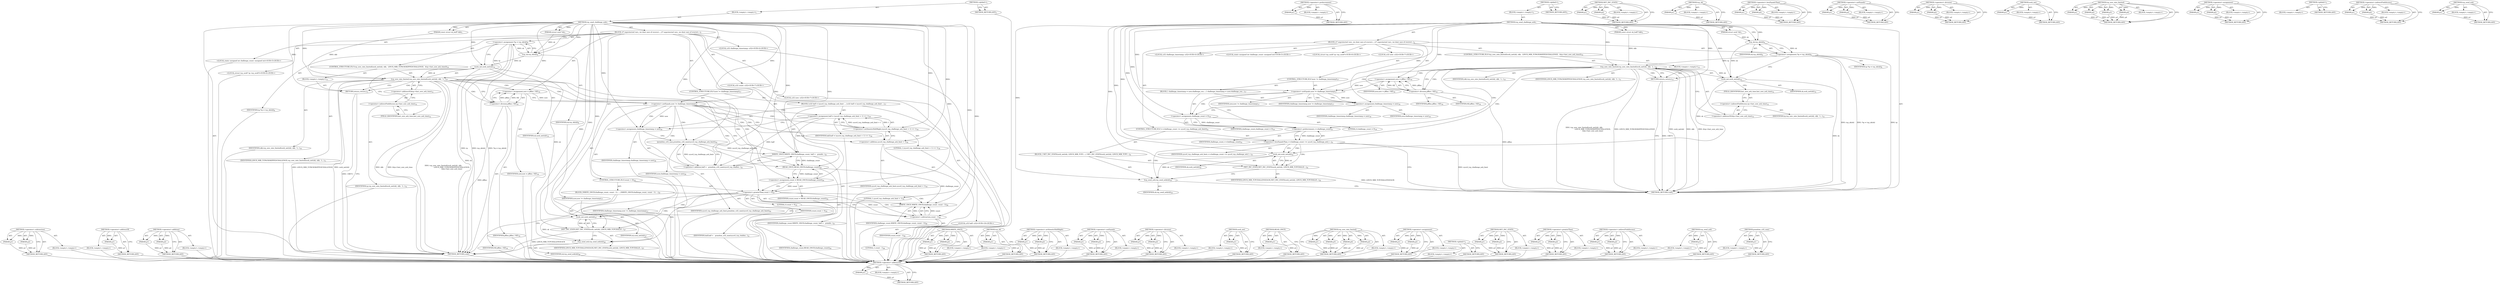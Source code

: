 digraph "prandom_u32_max" {
vulnerable_107 [label=<(METHOD,&lt;operator&gt;.addressOf)>];
vulnerable_108 [label=<(PARAM,p1)>];
vulnerable_109 [label=<(BLOCK,&lt;empty&gt;,&lt;empty&gt;)>];
vulnerable_110 [label=<(METHOD_RETURN,ANY)>];
vulnerable_131 [label=<(METHOD,&lt;operator&gt;.preIncrement)>];
vulnerable_132 [label=<(PARAM,p1)>];
vulnerable_133 [label=<(BLOCK,&lt;empty&gt;,&lt;empty&gt;)>];
vulnerable_134 [label=<(METHOD_RETURN,ANY)>];
vulnerable_6 [label=<(METHOD,&lt;global&gt;)<SUB>1</SUB>>];
vulnerable_7 [label=<(BLOCK,&lt;empty&gt;,&lt;empty&gt;)<SUB>1</SUB>>];
vulnerable_8 [label=<(METHOD,tcp_send_challenge_ack)<SUB>1</SUB>>];
vulnerable_9 [label=<(PARAM,struct sock *sk)<SUB>1</SUB>>];
vulnerable_10 [label=<(PARAM,const struct sk_buff *skb)<SUB>1</SUB>>];
vulnerable_11 [label=<(BLOCK,{
	/* unprotected vars, we dont care of overwri...,{
	/* unprotected vars, we dont care of overwri...)<SUB>2</SUB>>];
vulnerable_12 [label="<(LOCAL,u32 challenge_timestamp: u32)<SUB>4</SUB>>"];
vulnerable_13 [label="<(LOCAL,static unsigned int challenge_count: unsigned int)<SUB>5</SUB>>"];
vulnerable_14 [label="<(LOCAL,struct tcp_sock* tp: tcp_sock*)<SUB>6</SUB>>"];
vulnerable_15 [label=<(&lt;operator&gt;.assignment,*tp = tcp_sk(sk))<SUB>6</SUB>>];
vulnerable_16 [label=<(IDENTIFIER,tp,*tp = tcp_sk(sk))<SUB>6</SUB>>];
vulnerable_17 [label=<(tcp_sk,tcp_sk(sk))<SUB>6</SUB>>];
vulnerable_18 [label=<(IDENTIFIER,sk,tcp_sk(sk))<SUB>6</SUB>>];
vulnerable_19 [label="<(LOCAL,u32 now: u32)<SUB>7</SUB>>"];
vulnerable_20 [label=<(CONTROL_STRUCTURE,IF,if (tcp_oow_rate_limited(sock_net(sk), skb,
 				 LINUX_MIB_TCPACKSKIPPEDCHALLENGE,
 				 &amp;tp-&gt;last_oow_ack_time)))<SUB>10</SUB>>];
vulnerable_21 [label=<(tcp_oow_rate_limited,tcp_oow_rate_limited(sock_net(sk), skb,
 				 L...)<SUB>10</SUB>>];
vulnerable_22 [label=<(sock_net,sock_net(sk))<SUB>10</SUB>>];
vulnerable_23 [label=<(IDENTIFIER,sk,sock_net(sk))<SUB>10</SUB>>];
vulnerable_24 [label=<(IDENTIFIER,skb,tcp_oow_rate_limited(sock_net(sk), skb,
 				 L...)<SUB>10</SUB>>];
vulnerable_25 [label=<(IDENTIFIER,LINUX_MIB_TCPACKSKIPPEDCHALLENGE,tcp_oow_rate_limited(sock_net(sk), skb,
 				 L...)<SUB>11</SUB>>];
vulnerable_26 [label=<(&lt;operator&gt;.addressOf,&amp;tp-&gt;last_oow_ack_time)<SUB>12</SUB>>];
vulnerable_27 [label=<(&lt;operator&gt;.indirectFieldAccess,tp-&gt;last_oow_ack_time)<SUB>12</SUB>>];
vulnerable_28 [label=<(IDENTIFIER,tp,tcp_oow_rate_limited(sock_net(sk), skb,
 				 L...)<SUB>12</SUB>>];
vulnerable_29 [label=<(FIELD_IDENTIFIER,last_oow_ack_time,last_oow_ack_time)<SUB>12</SUB>>];
vulnerable_30 [label=<(BLOCK,&lt;empty&gt;,&lt;empty&gt;)<SUB>13</SUB>>];
vulnerable_31 [label=<(RETURN,return;,return;)<SUB>13</SUB>>];
vulnerable_32 [label=<(&lt;operator&gt;.assignment,now = jiffies / HZ)<SUB>16</SUB>>];
vulnerable_33 [label=<(IDENTIFIER,now,now = jiffies / HZ)<SUB>16</SUB>>];
vulnerable_34 [label=<(&lt;operator&gt;.division,jiffies / HZ)<SUB>16</SUB>>];
vulnerable_35 [label=<(IDENTIFIER,jiffies,jiffies / HZ)<SUB>16</SUB>>];
vulnerable_36 [label=<(IDENTIFIER,HZ,jiffies / HZ)<SUB>16</SUB>>];
vulnerable_37 [label=<(CONTROL_STRUCTURE,IF,if (now != challenge_timestamp))<SUB>17</SUB>>];
vulnerable_38 [label=<(&lt;operator&gt;.notEquals,now != challenge_timestamp)<SUB>17</SUB>>];
vulnerable_39 [label=<(IDENTIFIER,now,now != challenge_timestamp)<SUB>17</SUB>>];
vulnerable_40 [label=<(IDENTIFIER,challenge_timestamp,now != challenge_timestamp)<SUB>17</SUB>>];
vulnerable_41 [label=<(BLOCK,{
 		challenge_timestamp = now;
		challenge_cou...,{
 		challenge_timestamp = now;
		challenge_cou...)<SUB>17</SUB>>];
vulnerable_42 [label=<(&lt;operator&gt;.assignment,challenge_timestamp = now)<SUB>18</SUB>>];
vulnerable_43 [label=<(IDENTIFIER,challenge_timestamp,challenge_timestamp = now)<SUB>18</SUB>>];
vulnerable_44 [label=<(IDENTIFIER,now,challenge_timestamp = now)<SUB>18</SUB>>];
vulnerable_45 [label=<(&lt;operator&gt;.assignment,challenge_count = 0)<SUB>19</SUB>>];
vulnerable_46 [label=<(IDENTIFIER,challenge_count,challenge_count = 0)<SUB>19</SUB>>];
vulnerable_47 [label=<(LITERAL,0,challenge_count = 0)<SUB>19</SUB>>];
vulnerable_48 [label=<(CONTROL_STRUCTURE,IF,if (++challenge_count &lt;= sysctl_tcp_challenge_ack_limit))<SUB>21</SUB>>];
vulnerable_49 [label=<(&lt;operator&gt;.lessEqualsThan,++challenge_count &lt;= sysctl_tcp_challenge_ack_l...)<SUB>21</SUB>>];
vulnerable_50 [label=<(&lt;operator&gt;.preIncrement,++challenge_count)<SUB>21</SUB>>];
vulnerable_51 [label=<(IDENTIFIER,challenge_count,++challenge_count)<SUB>21</SUB>>];
vulnerable_52 [label=<(IDENTIFIER,sysctl_tcp_challenge_ack_limit,++challenge_count &lt;= sysctl_tcp_challenge_ack_l...)<SUB>21</SUB>>];
vulnerable_53 [label=<(BLOCK,{
 		NET_INC_STATS(sock_net(sk), LINUX_MIB_TCPC...,{
 		NET_INC_STATS(sock_net(sk), LINUX_MIB_TCPC...)<SUB>21</SUB>>];
vulnerable_54 [label=<(NET_INC_STATS,NET_INC_STATS(sock_net(sk), LINUX_MIB_TCPCHALLE...)<SUB>22</SUB>>];
vulnerable_55 [label=<(sock_net,sock_net(sk))<SUB>22</SUB>>];
vulnerable_56 [label=<(IDENTIFIER,sk,sock_net(sk))<SUB>22</SUB>>];
vulnerable_57 [label=<(IDENTIFIER,LINUX_MIB_TCPCHALLENGEACK,NET_INC_STATS(sock_net(sk), LINUX_MIB_TCPCHALLE...)<SUB>22</SUB>>];
vulnerable_58 [label=<(tcp_send_ack,tcp_send_ack(sk))<SUB>23</SUB>>];
vulnerable_59 [label=<(IDENTIFIER,sk,tcp_send_ack(sk))<SUB>23</SUB>>];
vulnerable_60 [label=<(METHOD_RETURN,void)<SUB>1</SUB>>];
vulnerable_62 [label=<(METHOD_RETURN,ANY)<SUB>1</SUB>>];
vulnerable_135 [label=<(METHOD,NET_INC_STATS)>];
vulnerable_136 [label=<(PARAM,p1)>];
vulnerable_137 [label=<(PARAM,p2)>];
vulnerable_138 [label=<(BLOCK,&lt;empty&gt;,&lt;empty&gt;)>];
vulnerable_139 [label=<(METHOD_RETURN,ANY)>];
vulnerable_92 [label=<(METHOD,tcp_sk)>];
vulnerable_93 [label=<(PARAM,p1)>];
vulnerable_94 [label=<(BLOCK,&lt;empty&gt;,&lt;empty&gt;)>];
vulnerable_95 [label=<(METHOD_RETURN,ANY)>];
vulnerable_126 [label=<(METHOD,&lt;operator&gt;.lessEqualsThan)>];
vulnerable_127 [label=<(PARAM,p1)>];
vulnerable_128 [label=<(PARAM,p2)>];
vulnerable_129 [label=<(BLOCK,&lt;empty&gt;,&lt;empty&gt;)>];
vulnerable_130 [label=<(METHOD_RETURN,ANY)>];
vulnerable_121 [label=<(METHOD,&lt;operator&gt;.notEquals)>];
vulnerable_122 [label=<(PARAM,p1)>];
vulnerable_123 [label=<(PARAM,p2)>];
vulnerable_124 [label=<(BLOCK,&lt;empty&gt;,&lt;empty&gt;)>];
vulnerable_125 [label=<(METHOD_RETURN,ANY)>];
vulnerable_116 [label=<(METHOD,&lt;operator&gt;.division)>];
vulnerable_117 [label=<(PARAM,p1)>];
vulnerable_118 [label=<(PARAM,p2)>];
vulnerable_119 [label=<(BLOCK,&lt;empty&gt;,&lt;empty&gt;)>];
vulnerable_120 [label=<(METHOD_RETURN,ANY)>];
vulnerable_103 [label=<(METHOD,sock_net)>];
vulnerable_104 [label=<(PARAM,p1)>];
vulnerable_105 [label=<(BLOCK,&lt;empty&gt;,&lt;empty&gt;)>];
vulnerable_106 [label=<(METHOD_RETURN,ANY)>];
vulnerable_96 [label=<(METHOD,tcp_oow_rate_limited)>];
vulnerable_97 [label=<(PARAM,p1)>];
vulnerable_98 [label=<(PARAM,p2)>];
vulnerable_99 [label=<(PARAM,p3)>];
vulnerable_100 [label=<(PARAM,p4)>];
vulnerable_101 [label=<(BLOCK,&lt;empty&gt;,&lt;empty&gt;)>];
vulnerable_102 [label=<(METHOD_RETURN,ANY)>];
vulnerable_87 [label=<(METHOD,&lt;operator&gt;.assignment)>];
vulnerable_88 [label=<(PARAM,p1)>];
vulnerable_89 [label=<(PARAM,p2)>];
vulnerable_90 [label=<(BLOCK,&lt;empty&gt;,&lt;empty&gt;)>];
vulnerable_91 [label=<(METHOD_RETURN,ANY)>];
vulnerable_81 [label=<(METHOD,&lt;global&gt;)<SUB>1</SUB>>];
vulnerable_82 [label=<(BLOCK,&lt;empty&gt;,&lt;empty&gt;)>];
vulnerable_83 [label=<(METHOD_RETURN,ANY)>];
vulnerable_111 [label=<(METHOD,&lt;operator&gt;.indirectFieldAccess)>];
vulnerable_112 [label=<(PARAM,p1)>];
vulnerable_113 [label=<(PARAM,p2)>];
vulnerable_114 [label=<(BLOCK,&lt;empty&gt;,&lt;empty&gt;)>];
vulnerable_115 [label=<(METHOD_RETURN,ANY)>];
vulnerable_140 [label=<(METHOD,tcp_send_ack)>];
vulnerable_141 [label=<(PARAM,p1)>];
vulnerable_142 [label=<(BLOCK,&lt;empty&gt;,&lt;empty&gt;)>];
vulnerable_143 [label=<(METHOD_RETURN,ANY)>];
fixed_174 [label=<(METHOD,&lt;operator&gt;.subtraction)>];
fixed_175 [label=<(PARAM,p1)>];
fixed_176 [label=<(PARAM,p2)>];
fixed_177 [label=<(BLOCK,&lt;empty&gt;,&lt;empty&gt;)>];
fixed_178 [label=<(METHOD_RETURN,ANY)>];
fixed_127 [label=<(METHOD,&lt;operator&gt;.addressOf)>];
fixed_128 [label=<(PARAM,p1)>];
fixed_129 [label=<(BLOCK,&lt;empty&gt;,&lt;empty&gt;)>];
fixed_130 [label=<(METHOD_RETURN,ANY)>];
fixed_151 [label=<(METHOD,&lt;operator&gt;.addition)>];
fixed_152 [label=<(PARAM,p1)>];
fixed_153 [label=<(PARAM,p2)>];
fixed_154 [label=<(BLOCK,&lt;empty&gt;,&lt;empty&gt;)>];
fixed_155 [label=<(METHOD_RETURN,ANY)>];
fixed_6 [label=<(METHOD,&lt;global&gt;)<SUB>1</SUB>>];
fixed_7 [label=<(BLOCK,&lt;empty&gt;,&lt;empty&gt;)<SUB>1</SUB>>];
fixed_8 [label=<(METHOD,tcp_send_challenge_ack)<SUB>1</SUB>>];
fixed_9 [label=<(PARAM,struct sock *sk)<SUB>1</SUB>>];
fixed_10 [label=<(PARAM,const struct sk_buff *skb)<SUB>1</SUB>>];
fixed_11 [label=<(BLOCK,{
	/* unprotected vars, we dont care of overwri...,{
	/* unprotected vars, we dont care of overwri...)<SUB>2</SUB>>];
fixed_12 [label="<(LOCAL,u32 challenge_timestamp: u32)<SUB>4</SUB>>"];
fixed_13 [label="<(LOCAL,static unsigned int challenge_count: unsigned int)<SUB>5</SUB>>"];
fixed_14 [label="<(LOCAL,struct tcp_sock* tp: tcp_sock*)<SUB>6</SUB>>"];
fixed_15 [label=<(&lt;operator&gt;.assignment,*tp = tcp_sk(sk))<SUB>6</SUB>>];
fixed_16 [label=<(IDENTIFIER,tp,*tp = tcp_sk(sk))<SUB>6</SUB>>];
fixed_17 [label=<(tcp_sk,tcp_sk(sk))<SUB>6</SUB>>];
fixed_18 [label=<(IDENTIFIER,sk,tcp_sk(sk))<SUB>6</SUB>>];
fixed_19 [label="<(LOCAL,u32 count: u32)<SUB>7</SUB>>"];
fixed_20 [label="<(LOCAL,u32 now: u32)<SUB>7</SUB>>"];
fixed_21 [label=<(CONTROL_STRUCTURE,IF,if (tcp_oow_rate_limited(sock_net(sk), skb,
 				 LINUX_MIB_TCPACKSKIPPEDCHALLENGE,
 				 &amp;tp-&gt;last_oow_ack_time)))<SUB>10</SUB>>];
fixed_22 [label=<(tcp_oow_rate_limited,tcp_oow_rate_limited(sock_net(sk), skb,
 				 L...)<SUB>10</SUB>>];
fixed_23 [label=<(sock_net,sock_net(sk))<SUB>10</SUB>>];
fixed_24 [label=<(IDENTIFIER,sk,sock_net(sk))<SUB>10</SUB>>];
fixed_25 [label=<(IDENTIFIER,skb,tcp_oow_rate_limited(sock_net(sk), skb,
 				 L...)<SUB>10</SUB>>];
fixed_26 [label=<(IDENTIFIER,LINUX_MIB_TCPACKSKIPPEDCHALLENGE,tcp_oow_rate_limited(sock_net(sk), skb,
 				 L...)<SUB>11</SUB>>];
fixed_27 [label=<(&lt;operator&gt;.addressOf,&amp;tp-&gt;last_oow_ack_time)<SUB>12</SUB>>];
fixed_28 [label=<(&lt;operator&gt;.indirectFieldAccess,tp-&gt;last_oow_ack_time)<SUB>12</SUB>>];
fixed_29 [label=<(IDENTIFIER,tp,tcp_oow_rate_limited(sock_net(sk), skb,
 				 L...)<SUB>12</SUB>>];
fixed_30 [label=<(FIELD_IDENTIFIER,last_oow_ack_time,last_oow_ack_time)<SUB>12</SUB>>];
fixed_31 [label=<(BLOCK,&lt;empty&gt;,&lt;empty&gt;)<SUB>13</SUB>>];
fixed_32 [label=<(RETURN,return;,return;)<SUB>13</SUB>>];
fixed_33 [label=<(&lt;operator&gt;.assignment,now = jiffies / HZ)<SUB>16</SUB>>];
fixed_34 [label=<(IDENTIFIER,now,now = jiffies / HZ)<SUB>16</SUB>>];
fixed_35 [label=<(&lt;operator&gt;.division,jiffies / HZ)<SUB>16</SUB>>];
fixed_36 [label=<(IDENTIFIER,jiffies,jiffies / HZ)<SUB>16</SUB>>];
fixed_37 [label=<(IDENTIFIER,HZ,jiffies / HZ)<SUB>16</SUB>>];
fixed_38 [label=<(CONTROL_STRUCTURE,IF,if (now != challenge_timestamp))<SUB>17</SUB>>];
fixed_39 [label=<(&lt;operator&gt;.notEquals,now != challenge_timestamp)<SUB>17</SUB>>];
fixed_40 [label=<(IDENTIFIER,now,now != challenge_timestamp)<SUB>17</SUB>>];
fixed_41 [label=<(IDENTIFIER,challenge_timestamp,now != challenge_timestamp)<SUB>17</SUB>>];
fixed_42 [label=<(BLOCK,{
		u32 half = (sysctl_tcp_challenge_ack_limit ...,{
		u32 half = (sysctl_tcp_challenge_ack_limit ...)<SUB>17</SUB>>];
fixed_43 [label="<(LOCAL,u32 half: u32)<SUB>18</SUB>>"];
fixed_44 [label=<(&lt;operator&gt;.assignment,half = (sysctl_tcp_challenge_ack_limit + 1) &gt;&gt; 1)<SUB>18</SUB>>];
fixed_45 [label=<(IDENTIFIER,half,half = (sysctl_tcp_challenge_ack_limit + 1) &gt;&gt; 1)<SUB>18</SUB>>];
fixed_46 [label=<(&lt;operator&gt;.arithmeticShiftRight,(sysctl_tcp_challenge_ack_limit + 1) &gt;&gt; 1)<SUB>18</SUB>>];
fixed_47 [label=<(&lt;operator&gt;.addition,sysctl_tcp_challenge_ack_limit + 1)<SUB>18</SUB>>];
fixed_48 [label=<(IDENTIFIER,sysctl_tcp_challenge_ack_limit,sysctl_tcp_challenge_ack_limit + 1)<SUB>18</SUB>>];
fixed_49 [label=<(LITERAL,1,sysctl_tcp_challenge_ack_limit + 1)<SUB>18</SUB>>];
fixed_50 [label=<(LITERAL,1,(sysctl_tcp_challenge_ack_limit + 1) &gt;&gt; 1)<SUB>18</SUB>>];
fixed_51 [label=<(&lt;operator&gt;.assignment,challenge_timestamp = now)<SUB>20</SUB>>];
fixed_52 [label=<(IDENTIFIER,challenge_timestamp,challenge_timestamp = now)<SUB>20</SUB>>];
fixed_53 [label=<(IDENTIFIER,now,challenge_timestamp = now)<SUB>20</SUB>>];
fixed_54 [label=<(WRITE_ONCE,WRITE_ONCE(challenge_count, half +
			   prando...)<SUB>21</SUB>>];
fixed_55 [label=<(IDENTIFIER,challenge_count,WRITE_ONCE(challenge_count, half +
			   prando...)<SUB>21</SUB>>];
fixed_56 [label=<(&lt;operator&gt;.addition,half +
			   prandom_u32_max(sysctl_tcp_challen...)<SUB>21</SUB>>];
fixed_57 [label=<(IDENTIFIER,half,half +
			   prandom_u32_max(sysctl_tcp_challen...)<SUB>21</SUB>>];
fixed_58 [label=<(prandom_u32_max,prandom_u32_max(sysctl_tcp_challenge_ack_limit))<SUB>22</SUB>>];
fixed_59 [label=<(IDENTIFIER,sysctl_tcp_challenge_ack_limit,prandom_u32_max(sysctl_tcp_challenge_ack_limit))<SUB>22</SUB>>];
fixed_60 [label=<(&lt;operator&gt;.assignment,count = READ_ONCE(challenge_count))<SUB>24</SUB>>];
fixed_61 [label=<(IDENTIFIER,count,count = READ_ONCE(challenge_count))<SUB>24</SUB>>];
fixed_62 [label=<(READ_ONCE,READ_ONCE(challenge_count))<SUB>24</SUB>>];
fixed_63 [label=<(IDENTIFIER,challenge_count,READ_ONCE(challenge_count))<SUB>24</SUB>>];
fixed_64 [label=<(CONTROL_STRUCTURE,IF,if (count &gt; 0))<SUB>25</SUB>>];
fixed_65 [label=<(&lt;operator&gt;.greaterThan,count &gt; 0)<SUB>25</SUB>>];
fixed_66 [label=<(IDENTIFIER,count,count &gt; 0)<SUB>25</SUB>>];
fixed_67 [label=<(LITERAL,0,count &gt; 0)<SUB>25</SUB>>];
fixed_68 [label=<(BLOCK,{
		WRITE_ONCE(challenge_count, count - 1);
 		...,{
		WRITE_ONCE(challenge_count, count - 1);
 		...)<SUB>25</SUB>>];
fixed_69 [label=<(WRITE_ONCE,WRITE_ONCE(challenge_count, count - 1))<SUB>26</SUB>>];
fixed_70 [label=<(IDENTIFIER,challenge_count,WRITE_ONCE(challenge_count, count - 1))<SUB>26</SUB>>];
fixed_71 [label=<(&lt;operator&gt;.subtraction,count - 1)<SUB>26</SUB>>];
fixed_72 [label=<(IDENTIFIER,count,count - 1)<SUB>26</SUB>>];
fixed_73 [label=<(LITERAL,1,count - 1)<SUB>26</SUB>>];
fixed_74 [label=<(NET_INC_STATS,NET_INC_STATS(sock_net(sk), LINUX_MIB_TCPCHALLE...)<SUB>27</SUB>>];
fixed_75 [label=<(sock_net,sock_net(sk))<SUB>27</SUB>>];
fixed_76 [label=<(IDENTIFIER,sk,sock_net(sk))<SUB>27</SUB>>];
fixed_77 [label=<(IDENTIFIER,LINUX_MIB_TCPCHALLENGEACK,NET_INC_STATS(sock_net(sk), LINUX_MIB_TCPCHALLE...)<SUB>27</SUB>>];
fixed_78 [label=<(tcp_send_ack,tcp_send_ack(sk))<SUB>28</SUB>>];
fixed_79 [label=<(IDENTIFIER,sk,tcp_send_ack(sk))<SUB>28</SUB>>];
fixed_80 [label=<(METHOD_RETURN,void)<SUB>1</SUB>>];
fixed_82 [label=<(METHOD_RETURN,ANY)<SUB>1</SUB>>];
fixed_156 [label=<(METHOD,WRITE_ONCE)>];
fixed_157 [label=<(PARAM,p1)>];
fixed_158 [label=<(PARAM,p2)>];
fixed_159 [label=<(BLOCK,&lt;empty&gt;,&lt;empty&gt;)>];
fixed_160 [label=<(METHOD_RETURN,ANY)>];
fixed_112 [label=<(METHOD,tcp_sk)>];
fixed_113 [label=<(PARAM,p1)>];
fixed_114 [label=<(BLOCK,&lt;empty&gt;,&lt;empty&gt;)>];
fixed_115 [label=<(METHOD_RETURN,ANY)>];
fixed_146 [label=<(METHOD,&lt;operator&gt;.arithmeticShiftRight)>];
fixed_147 [label=<(PARAM,p1)>];
fixed_148 [label=<(PARAM,p2)>];
fixed_149 [label=<(BLOCK,&lt;empty&gt;,&lt;empty&gt;)>];
fixed_150 [label=<(METHOD_RETURN,ANY)>];
fixed_141 [label=<(METHOD,&lt;operator&gt;.notEquals)>];
fixed_142 [label=<(PARAM,p1)>];
fixed_143 [label=<(PARAM,p2)>];
fixed_144 [label=<(BLOCK,&lt;empty&gt;,&lt;empty&gt;)>];
fixed_145 [label=<(METHOD_RETURN,ANY)>];
fixed_136 [label=<(METHOD,&lt;operator&gt;.division)>];
fixed_137 [label=<(PARAM,p1)>];
fixed_138 [label=<(PARAM,p2)>];
fixed_139 [label=<(BLOCK,&lt;empty&gt;,&lt;empty&gt;)>];
fixed_140 [label=<(METHOD_RETURN,ANY)>];
fixed_123 [label=<(METHOD,sock_net)>];
fixed_124 [label=<(PARAM,p1)>];
fixed_125 [label=<(BLOCK,&lt;empty&gt;,&lt;empty&gt;)>];
fixed_126 [label=<(METHOD_RETURN,ANY)>];
fixed_165 [label=<(METHOD,READ_ONCE)>];
fixed_166 [label=<(PARAM,p1)>];
fixed_167 [label=<(BLOCK,&lt;empty&gt;,&lt;empty&gt;)>];
fixed_168 [label=<(METHOD_RETURN,ANY)>];
fixed_116 [label=<(METHOD,tcp_oow_rate_limited)>];
fixed_117 [label=<(PARAM,p1)>];
fixed_118 [label=<(PARAM,p2)>];
fixed_119 [label=<(PARAM,p3)>];
fixed_120 [label=<(PARAM,p4)>];
fixed_121 [label=<(BLOCK,&lt;empty&gt;,&lt;empty&gt;)>];
fixed_122 [label=<(METHOD_RETURN,ANY)>];
fixed_107 [label=<(METHOD,&lt;operator&gt;.assignment)>];
fixed_108 [label=<(PARAM,p1)>];
fixed_109 [label=<(PARAM,p2)>];
fixed_110 [label=<(BLOCK,&lt;empty&gt;,&lt;empty&gt;)>];
fixed_111 [label=<(METHOD_RETURN,ANY)>];
fixed_101 [label=<(METHOD,&lt;global&gt;)<SUB>1</SUB>>];
fixed_102 [label=<(BLOCK,&lt;empty&gt;,&lt;empty&gt;)>];
fixed_103 [label=<(METHOD_RETURN,ANY)>];
fixed_179 [label=<(METHOD,NET_INC_STATS)>];
fixed_180 [label=<(PARAM,p1)>];
fixed_181 [label=<(PARAM,p2)>];
fixed_182 [label=<(BLOCK,&lt;empty&gt;,&lt;empty&gt;)>];
fixed_183 [label=<(METHOD_RETURN,ANY)>];
fixed_169 [label=<(METHOD,&lt;operator&gt;.greaterThan)>];
fixed_170 [label=<(PARAM,p1)>];
fixed_171 [label=<(PARAM,p2)>];
fixed_172 [label=<(BLOCK,&lt;empty&gt;,&lt;empty&gt;)>];
fixed_173 [label=<(METHOD_RETURN,ANY)>];
fixed_131 [label=<(METHOD,&lt;operator&gt;.indirectFieldAccess)>];
fixed_132 [label=<(PARAM,p1)>];
fixed_133 [label=<(PARAM,p2)>];
fixed_134 [label=<(BLOCK,&lt;empty&gt;,&lt;empty&gt;)>];
fixed_135 [label=<(METHOD_RETURN,ANY)>];
fixed_184 [label=<(METHOD,tcp_send_ack)>];
fixed_185 [label=<(PARAM,p1)>];
fixed_186 [label=<(BLOCK,&lt;empty&gt;,&lt;empty&gt;)>];
fixed_187 [label=<(METHOD_RETURN,ANY)>];
fixed_161 [label=<(METHOD,prandom_u32_max)>];
fixed_162 [label=<(PARAM,p1)>];
fixed_163 [label=<(BLOCK,&lt;empty&gt;,&lt;empty&gt;)>];
fixed_164 [label=<(METHOD_RETURN,ANY)>];
vulnerable_107 -> vulnerable_108  [key=0, label="AST: "];
vulnerable_107 -> vulnerable_108  [key=1, label="DDG: "];
vulnerable_107 -> vulnerable_109  [key=0, label="AST: "];
vulnerable_107 -> vulnerable_110  [key=0, label="AST: "];
vulnerable_107 -> vulnerable_110  [key=1, label="CFG: "];
vulnerable_108 -> vulnerable_110  [key=0, label="DDG: p1"];
vulnerable_131 -> vulnerable_132  [key=0, label="AST: "];
vulnerable_131 -> vulnerable_132  [key=1, label="DDG: "];
vulnerable_131 -> vulnerable_133  [key=0, label="AST: "];
vulnerable_131 -> vulnerable_134  [key=0, label="AST: "];
vulnerable_131 -> vulnerable_134  [key=1, label="CFG: "];
vulnerable_132 -> vulnerable_134  [key=0, label="DDG: p1"];
vulnerable_6 -> vulnerable_7  [key=0, label="AST: "];
vulnerable_6 -> vulnerable_62  [key=0, label="AST: "];
vulnerable_6 -> vulnerable_62  [key=1, label="CFG: "];
vulnerable_7 -> vulnerable_8  [key=0, label="AST: "];
vulnerable_8 -> vulnerable_9  [key=0, label="AST: "];
vulnerable_8 -> vulnerable_9  [key=1, label="DDG: "];
vulnerable_8 -> vulnerable_10  [key=0, label="AST: "];
vulnerable_8 -> vulnerable_10  [key=1, label="DDG: "];
vulnerable_8 -> vulnerable_11  [key=0, label="AST: "];
vulnerable_8 -> vulnerable_60  [key=0, label="AST: "];
vulnerable_8 -> vulnerable_17  [key=0, label="CFG: "];
vulnerable_8 -> vulnerable_17  [key=1, label="DDG: "];
vulnerable_8 -> vulnerable_21  [key=0, label="DDG: "];
vulnerable_8 -> vulnerable_31  [key=0, label="DDG: "];
vulnerable_8 -> vulnerable_34  [key=0, label="DDG: "];
vulnerable_8 -> vulnerable_38  [key=0, label="DDG: "];
vulnerable_8 -> vulnerable_42  [key=0, label="DDG: "];
vulnerable_8 -> vulnerable_45  [key=0, label="DDG: "];
vulnerable_8 -> vulnerable_49  [key=0, label="DDG: "];
vulnerable_8 -> vulnerable_22  [key=0, label="DDG: "];
vulnerable_8 -> vulnerable_50  [key=0, label="DDG: "];
vulnerable_8 -> vulnerable_54  [key=0, label="DDG: "];
vulnerable_8 -> vulnerable_58  [key=0, label="DDG: "];
vulnerable_8 -> vulnerable_55  [key=0, label="DDG: "];
vulnerable_9 -> vulnerable_17  [key=0, label="DDG: sk"];
vulnerable_10 -> vulnerable_21  [key=0, label="DDG: skb"];
vulnerable_11 -> vulnerable_12  [key=0, label="AST: "];
vulnerable_11 -> vulnerable_13  [key=0, label="AST: "];
vulnerable_11 -> vulnerable_14  [key=0, label="AST: "];
vulnerable_11 -> vulnerable_15  [key=0, label="AST: "];
vulnerable_11 -> vulnerable_19  [key=0, label="AST: "];
vulnerable_11 -> vulnerable_20  [key=0, label="AST: "];
vulnerable_11 -> vulnerable_32  [key=0, label="AST: "];
vulnerable_11 -> vulnerable_37  [key=0, label="AST: "];
vulnerable_11 -> vulnerable_48  [key=0, label="AST: "];
vulnerable_15 -> vulnerable_16  [key=0, label="AST: "];
vulnerable_15 -> vulnerable_17  [key=0, label="AST: "];
vulnerable_15 -> vulnerable_22  [key=0, label="CFG: "];
vulnerable_15 -> vulnerable_60  [key=0, label="DDG: tp"];
vulnerable_15 -> vulnerable_60  [key=1, label="DDG: tcp_sk(sk)"];
vulnerable_15 -> vulnerable_60  [key=2, label="DDG: *tp = tcp_sk(sk)"];
vulnerable_15 -> vulnerable_21  [key=0, label="DDG: tp"];
vulnerable_17 -> vulnerable_18  [key=0, label="AST: "];
vulnerable_17 -> vulnerable_15  [key=0, label="CFG: "];
vulnerable_17 -> vulnerable_15  [key=1, label="DDG: sk"];
vulnerable_17 -> vulnerable_22  [key=0, label="DDG: sk"];
vulnerable_20 -> vulnerable_21  [key=0, label="AST: "];
vulnerable_20 -> vulnerable_30  [key=0, label="AST: "];
vulnerable_21 -> vulnerable_22  [key=0, label="AST: "];
vulnerable_21 -> vulnerable_24  [key=0, label="AST: "];
vulnerable_21 -> vulnerable_25  [key=0, label="AST: "];
vulnerable_21 -> vulnerable_26  [key=0, label="AST: "];
vulnerable_21 -> vulnerable_31  [key=0, label="CFG: "];
vulnerable_21 -> vulnerable_31  [key=1, label="CDG: "];
vulnerable_21 -> vulnerable_34  [key=0, label="CFG: "];
vulnerable_21 -> vulnerable_34  [key=1, label="CDG: "];
vulnerable_21 -> vulnerable_60  [key=0, label="DDG: sock_net(sk)"];
vulnerable_21 -> vulnerable_60  [key=1, label="DDG: skb"];
vulnerable_21 -> vulnerable_60  [key=2, label="DDG: &amp;tp-&gt;last_oow_ack_time"];
vulnerable_21 -> vulnerable_60  [key=3, label="DDG: tcp_oow_rate_limited(sock_net(sk), skb,
 				 LINUX_MIB_TCPACKSKIPPEDCHALLENGE,
 				 &amp;tp-&gt;last_oow_ack_time)"];
vulnerable_21 -> vulnerable_60  [key=4, label="DDG: LINUX_MIB_TCPACKSKIPPEDCHALLENGE"];
vulnerable_21 -> vulnerable_32  [key=0, label="CDG: "];
vulnerable_21 -> vulnerable_49  [key=0, label="CDG: "];
vulnerable_21 -> vulnerable_38  [key=0, label="CDG: "];
vulnerable_21 -> vulnerable_50  [key=0, label="CDG: "];
vulnerable_22 -> vulnerable_23  [key=0, label="AST: "];
vulnerable_22 -> vulnerable_29  [key=0, label="CFG: "];
vulnerable_22 -> vulnerable_60  [key=0, label="DDG: sk"];
vulnerable_22 -> vulnerable_21  [key=0, label="DDG: sk"];
vulnerable_22 -> vulnerable_55  [key=0, label="DDG: sk"];
vulnerable_26 -> vulnerable_27  [key=0, label="AST: "];
vulnerable_26 -> vulnerable_21  [key=0, label="CFG: "];
vulnerable_27 -> vulnerable_28  [key=0, label="AST: "];
vulnerable_27 -> vulnerable_29  [key=0, label="AST: "];
vulnerable_27 -> vulnerable_26  [key=0, label="CFG: "];
vulnerable_29 -> vulnerable_27  [key=0, label="CFG: "];
vulnerable_30 -> vulnerable_31  [key=0, label="AST: "];
vulnerable_31 -> vulnerable_60  [key=0, label="CFG: "];
vulnerable_31 -> vulnerable_60  [key=1, label="DDG: &lt;RET&gt;"];
vulnerable_32 -> vulnerable_33  [key=0, label="AST: "];
vulnerable_32 -> vulnerable_34  [key=0, label="AST: "];
vulnerable_32 -> vulnerable_38  [key=0, label="CFG: "];
vulnerable_32 -> vulnerable_38  [key=1, label="DDG: now"];
vulnerable_34 -> vulnerable_35  [key=0, label="AST: "];
vulnerable_34 -> vulnerable_36  [key=0, label="AST: "];
vulnerable_34 -> vulnerable_32  [key=0, label="CFG: "];
vulnerable_34 -> vulnerable_32  [key=1, label="DDG: jiffies"];
vulnerable_34 -> vulnerable_32  [key=2, label="DDG: HZ"];
vulnerable_34 -> vulnerable_60  [key=0, label="DDG: jiffies"];
vulnerable_37 -> vulnerable_38  [key=0, label="AST: "];
vulnerable_37 -> vulnerable_41  [key=0, label="AST: "];
vulnerable_38 -> vulnerable_39  [key=0, label="AST: "];
vulnerable_38 -> vulnerable_40  [key=0, label="AST: "];
vulnerable_38 -> vulnerable_42  [key=0, label="CFG: "];
vulnerable_38 -> vulnerable_42  [key=1, label="DDG: now"];
vulnerable_38 -> vulnerable_42  [key=2, label="CDG: "];
vulnerable_38 -> vulnerable_50  [key=0, label="CFG: "];
vulnerable_38 -> vulnerable_45  [key=0, label="CDG: "];
vulnerable_41 -> vulnerable_42  [key=0, label="AST: "];
vulnerable_41 -> vulnerable_45  [key=0, label="AST: "];
vulnerable_42 -> vulnerable_43  [key=0, label="AST: "];
vulnerable_42 -> vulnerable_44  [key=0, label="AST: "];
vulnerable_42 -> vulnerable_45  [key=0, label="CFG: "];
vulnerable_45 -> vulnerable_46  [key=0, label="AST: "];
vulnerable_45 -> vulnerable_47  [key=0, label="AST: "];
vulnerable_45 -> vulnerable_50  [key=0, label="CFG: "];
vulnerable_45 -> vulnerable_50  [key=1, label="DDG: challenge_count"];
vulnerable_48 -> vulnerable_49  [key=0, label="AST: "];
vulnerable_48 -> vulnerable_53  [key=0, label="AST: "];
vulnerable_49 -> vulnerable_50  [key=0, label="AST: "];
vulnerable_49 -> vulnerable_52  [key=0, label="AST: "];
vulnerable_49 -> vulnerable_60  [key=0, label="CFG: "];
vulnerable_49 -> vulnerable_60  [key=1, label="DDG: sysctl_tcp_challenge_ack_limit"];
vulnerable_49 -> vulnerable_55  [key=0, label="CFG: "];
vulnerable_49 -> vulnerable_55  [key=1, label="CDG: "];
vulnerable_49 -> vulnerable_58  [key=0, label="CDG: "];
vulnerable_49 -> vulnerable_54  [key=0, label="CDG: "];
vulnerable_50 -> vulnerable_51  [key=0, label="AST: "];
vulnerable_50 -> vulnerable_49  [key=0, label="CFG: "];
vulnerable_50 -> vulnerable_49  [key=1, label="DDG: challenge_count"];
vulnerable_53 -> vulnerable_54  [key=0, label="AST: "];
vulnerable_53 -> vulnerable_58  [key=0, label="AST: "];
vulnerable_54 -> vulnerable_55  [key=0, label="AST: "];
vulnerable_54 -> vulnerable_57  [key=0, label="AST: "];
vulnerable_54 -> vulnerable_58  [key=0, label="CFG: "];
vulnerable_54 -> vulnerable_60  [key=0, label="DDG: LINUX_MIB_TCPCHALLENGEACK"];
vulnerable_55 -> vulnerable_56  [key=0, label="AST: "];
vulnerable_55 -> vulnerable_54  [key=0, label="CFG: "];
vulnerable_55 -> vulnerable_54  [key=1, label="DDG: sk"];
vulnerable_55 -> vulnerable_58  [key=0, label="DDG: sk"];
vulnerable_58 -> vulnerable_59  [key=0, label="AST: "];
vulnerable_58 -> vulnerable_60  [key=0, label="CFG: "];
vulnerable_135 -> vulnerable_136  [key=0, label="AST: "];
vulnerable_135 -> vulnerable_136  [key=1, label="DDG: "];
vulnerable_135 -> vulnerable_138  [key=0, label="AST: "];
vulnerable_135 -> vulnerable_137  [key=0, label="AST: "];
vulnerable_135 -> vulnerable_137  [key=1, label="DDG: "];
vulnerable_135 -> vulnerable_139  [key=0, label="AST: "];
vulnerable_135 -> vulnerable_139  [key=1, label="CFG: "];
vulnerable_136 -> vulnerable_139  [key=0, label="DDG: p1"];
vulnerable_137 -> vulnerable_139  [key=0, label="DDG: p2"];
vulnerable_92 -> vulnerable_93  [key=0, label="AST: "];
vulnerable_92 -> vulnerable_93  [key=1, label="DDG: "];
vulnerable_92 -> vulnerable_94  [key=0, label="AST: "];
vulnerable_92 -> vulnerable_95  [key=0, label="AST: "];
vulnerable_92 -> vulnerable_95  [key=1, label="CFG: "];
vulnerable_93 -> vulnerable_95  [key=0, label="DDG: p1"];
vulnerable_126 -> vulnerable_127  [key=0, label="AST: "];
vulnerable_126 -> vulnerable_127  [key=1, label="DDG: "];
vulnerable_126 -> vulnerable_129  [key=0, label="AST: "];
vulnerable_126 -> vulnerable_128  [key=0, label="AST: "];
vulnerable_126 -> vulnerable_128  [key=1, label="DDG: "];
vulnerable_126 -> vulnerable_130  [key=0, label="AST: "];
vulnerable_126 -> vulnerable_130  [key=1, label="CFG: "];
vulnerable_127 -> vulnerable_130  [key=0, label="DDG: p1"];
vulnerable_128 -> vulnerable_130  [key=0, label="DDG: p2"];
vulnerable_121 -> vulnerable_122  [key=0, label="AST: "];
vulnerable_121 -> vulnerable_122  [key=1, label="DDG: "];
vulnerable_121 -> vulnerable_124  [key=0, label="AST: "];
vulnerable_121 -> vulnerable_123  [key=0, label="AST: "];
vulnerable_121 -> vulnerable_123  [key=1, label="DDG: "];
vulnerable_121 -> vulnerable_125  [key=0, label="AST: "];
vulnerable_121 -> vulnerable_125  [key=1, label="CFG: "];
vulnerable_122 -> vulnerable_125  [key=0, label="DDG: p1"];
vulnerable_123 -> vulnerable_125  [key=0, label="DDG: p2"];
vulnerable_116 -> vulnerable_117  [key=0, label="AST: "];
vulnerable_116 -> vulnerable_117  [key=1, label="DDG: "];
vulnerable_116 -> vulnerable_119  [key=0, label="AST: "];
vulnerable_116 -> vulnerable_118  [key=0, label="AST: "];
vulnerable_116 -> vulnerable_118  [key=1, label="DDG: "];
vulnerable_116 -> vulnerable_120  [key=0, label="AST: "];
vulnerable_116 -> vulnerable_120  [key=1, label="CFG: "];
vulnerable_117 -> vulnerable_120  [key=0, label="DDG: p1"];
vulnerable_118 -> vulnerable_120  [key=0, label="DDG: p2"];
vulnerable_103 -> vulnerable_104  [key=0, label="AST: "];
vulnerable_103 -> vulnerable_104  [key=1, label="DDG: "];
vulnerable_103 -> vulnerable_105  [key=0, label="AST: "];
vulnerable_103 -> vulnerable_106  [key=0, label="AST: "];
vulnerable_103 -> vulnerable_106  [key=1, label="CFG: "];
vulnerable_104 -> vulnerable_106  [key=0, label="DDG: p1"];
vulnerable_96 -> vulnerable_97  [key=0, label="AST: "];
vulnerable_96 -> vulnerable_97  [key=1, label="DDG: "];
vulnerable_96 -> vulnerable_101  [key=0, label="AST: "];
vulnerable_96 -> vulnerable_98  [key=0, label="AST: "];
vulnerable_96 -> vulnerable_98  [key=1, label="DDG: "];
vulnerable_96 -> vulnerable_102  [key=0, label="AST: "];
vulnerable_96 -> vulnerable_102  [key=1, label="CFG: "];
vulnerable_96 -> vulnerable_99  [key=0, label="AST: "];
vulnerable_96 -> vulnerable_99  [key=1, label="DDG: "];
vulnerable_96 -> vulnerable_100  [key=0, label="AST: "];
vulnerable_96 -> vulnerable_100  [key=1, label="DDG: "];
vulnerable_97 -> vulnerable_102  [key=0, label="DDG: p1"];
vulnerable_98 -> vulnerable_102  [key=0, label="DDG: p2"];
vulnerable_99 -> vulnerable_102  [key=0, label="DDG: p3"];
vulnerable_100 -> vulnerable_102  [key=0, label="DDG: p4"];
vulnerable_87 -> vulnerable_88  [key=0, label="AST: "];
vulnerable_87 -> vulnerable_88  [key=1, label="DDG: "];
vulnerable_87 -> vulnerable_90  [key=0, label="AST: "];
vulnerable_87 -> vulnerable_89  [key=0, label="AST: "];
vulnerable_87 -> vulnerable_89  [key=1, label="DDG: "];
vulnerable_87 -> vulnerable_91  [key=0, label="AST: "];
vulnerable_87 -> vulnerable_91  [key=1, label="CFG: "];
vulnerable_88 -> vulnerable_91  [key=0, label="DDG: p1"];
vulnerable_89 -> vulnerable_91  [key=0, label="DDG: p2"];
vulnerable_81 -> vulnerable_82  [key=0, label="AST: "];
vulnerable_81 -> vulnerable_83  [key=0, label="AST: "];
vulnerable_81 -> vulnerable_83  [key=1, label="CFG: "];
vulnerable_111 -> vulnerable_112  [key=0, label="AST: "];
vulnerable_111 -> vulnerable_112  [key=1, label="DDG: "];
vulnerable_111 -> vulnerable_114  [key=0, label="AST: "];
vulnerable_111 -> vulnerable_113  [key=0, label="AST: "];
vulnerable_111 -> vulnerable_113  [key=1, label="DDG: "];
vulnerable_111 -> vulnerable_115  [key=0, label="AST: "];
vulnerable_111 -> vulnerable_115  [key=1, label="CFG: "];
vulnerable_112 -> vulnerable_115  [key=0, label="DDG: p1"];
vulnerable_113 -> vulnerable_115  [key=0, label="DDG: p2"];
vulnerable_140 -> vulnerable_141  [key=0, label="AST: "];
vulnerable_140 -> vulnerable_141  [key=1, label="DDG: "];
vulnerable_140 -> vulnerable_142  [key=0, label="AST: "];
vulnerable_140 -> vulnerable_143  [key=0, label="AST: "];
vulnerable_140 -> vulnerable_143  [key=1, label="CFG: "];
vulnerable_141 -> vulnerable_143  [key=0, label="DDG: p1"];
fixed_174 -> fixed_175  [key=0, label="AST: "];
fixed_174 -> fixed_175  [key=1, label="DDG: "];
fixed_174 -> fixed_177  [key=0, label="AST: "];
fixed_174 -> fixed_176  [key=0, label="AST: "];
fixed_174 -> fixed_176  [key=1, label="DDG: "];
fixed_174 -> fixed_178  [key=0, label="AST: "];
fixed_174 -> fixed_178  [key=1, label="CFG: "];
fixed_175 -> fixed_178  [key=0, label="DDG: p1"];
fixed_176 -> fixed_178  [key=0, label="DDG: p2"];
fixed_177 -> vulnerable_107  [key=0];
fixed_178 -> vulnerable_107  [key=0];
fixed_127 -> fixed_128  [key=0, label="AST: "];
fixed_127 -> fixed_128  [key=1, label="DDG: "];
fixed_127 -> fixed_129  [key=0, label="AST: "];
fixed_127 -> fixed_130  [key=0, label="AST: "];
fixed_127 -> fixed_130  [key=1, label="CFG: "];
fixed_128 -> fixed_130  [key=0, label="DDG: p1"];
fixed_129 -> vulnerable_107  [key=0];
fixed_130 -> vulnerable_107  [key=0];
fixed_151 -> fixed_152  [key=0, label="AST: "];
fixed_151 -> fixed_152  [key=1, label="DDG: "];
fixed_151 -> fixed_154  [key=0, label="AST: "];
fixed_151 -> fixed_153  [key=0, label="AST: "];
fixed_151 -> fixed_153  [key=1, label="DDG: "];
fixed_151 -> fixed_155  [key=0, label="AST: "];
fixed_151 -> fixed_155  [key=1, label="CFG: "];
fixed_152 -> fixed_155  [key=0, label="DDG: p1"];
fixed_153 -> fixed_155  [key=0, label="DDG: p2"];
fixed_154 -> vulnerable_107  [key=0];
fixed_155 -> vulnerable_107  [key=0];
fixed_6 -> fixed_7  [key=0, label="AST: "];
fixed_6 -> fixed_82  [key=0, label="AST: "];
fixed_6 -> fixed_82  [key=1, label="CFG: "];
fixed_7 -> fixed_8  [key=0, label="AST: "];
fixed_8 -> fixed_9  [key=0, label="AST: "];
fixed_8 -> fixed_9  [key=1, label="DDG: "];
fixed_8 -> fixed_10  [key=0, label="AST: "];
fixed_8 -> fixed_10  [key=1, label="DDG: "];
fixed_8 -> fixed_11  [key=0, label="AST: "];
fixed_8 -> fixed_80  [key=0, label="AST: "];
fixed_8 -> fixed_17  [key=0, label="CFG: "];
fixed_8 -> fixed_17  [key=1, label="DDG: "];
fixed_8 -> fixed_22  [key=0, label="DDG: "];
fixed_8 -> fixed_32  [key=0, label="DDG: "];
fixed_8 -> fixed_35  [key=0, label="DDG: "];
fixed_8 -> fixed_39  [key=0, label="DDG: "];
fixed_8 -> fixed_51  [key=0, label="DDG: "];
fixed_8 -> fixed_62  [key=0, label="DDG: "];
fixed_8 -> fixed_65  [key=0, label="DDG: "];
fixed_8 -> fixed_23  [key=0, label="DDG: "];
fixed_8 -> fixed_54  [key=0, label="DDG: "];
fixed_8 -> fixed_69  [key=0, label="DDG: "];
fixed_8 -> fixed_74  [key=0, label="DDG: "];
fixed_8 -> fixed_78  [key=0, label="DDG: "];
fixed_8 -> fixed_46  [key=0, label="DDG: "];
fixed_8 -> fixed_56  [key=0, label="DDG: "];
fixed_8 -> fixed_71  [key=0, label="DDG: "];
fixed_8 -> fixed_75  [key=0, label="DDG: "];
fixed_8 -> fixed_47  [key=0, label="DDG: "];
fixed_8 -> fixed_58  [key=0, label="DDG: "];
fixed_9 -> fixed_17  [key=0, label="DDG: sk"];
fixed_10 -> fixed_22  [key=0, label="DDG: skb"];
fixed_11 -> fixed_12  [key=0, label="AST: "];
fixed_11 -> fixed_13  [key=0, label="AST: "];
fixed_11 -> fixed_14  [key=0, label="AST: "];
fixed_11 -> fixed_15  [key=0, label="AST: "];
fixed_11 -> fixed_19  [key=0, label="AST: "];
fixed_11 -> fixed_20  [key=0, label="AST: "];
fixed_11 -> fixed_21  [key=0, label="AST: "];
fixed_11 -> fixed_33  [key=0, label="AST: "];
fixed_11 -> fixed_38  [key=0, label="AST: "];
fixed_11 -> fixed_60  [key=0, label="AST: "];
fixed_11 -> fixed_64  [key=0, label="AST: "];
fixed_12 -> vulnerable_107  [key=0];
fixed_13 -> vulnerable_107  [key=0];
fixed_14 -> vulnerable_107  [key=0];
fixed_15 -> fixed_16  [key=0, label="AST: "];
fixed_15 -> fixed_17  [key=0, label="AST: "];
fixed_15 -> fixed_23  [key=0, label="CFG: "];
fixed_15 -> fixed_80  [key=0, label="DDG: tp"];
fixed_15 -> fixed_80  [key=1, label="DDG: tcp_sk(sk)"];
fixed_15 -> fixed_80  [key=2, label="DDG: *tp = tcp_sk(sk)"];
fixed_15 -> fixed_22  [key=0, label="DDG: tp"];
fixed_16 -> vulnerable_107  [key=0];
fixed_17 -> fixed_18  [key=0, label="AST: "];
fixed_17 -> fixed_15  [key=0, label="CFG: "];
fixed_17 -> fixed_15  [key=1, label="DDG: sk"];
fixed_17 -> fixed_23  [key=0, label="DDG: sk"];
fixed_18 -> vulnerable_107  [key=0];
fixed_19 -> vulnerable_107  [key=0];
fixed_20 -> vulnerable_107  [key=0];
fixed_21 -> fixed_22  [key=0, label="AST: "];
fixed_21 -> fixed_31  [key=0, label="AST: "];
fixed_22 -> fixed_23  [key=0, label="AST: "];
fixed_22 -> fixed_25  [key=0, label="AST: "];
fixed_22 -> fixed_26  [key=0, label="AST: "];
fixed_22 -> fixed_27  [key=0, label="AST: "];
fixed_22 -> fixed_32  [key=0, label="CFG: "];
fixed_22 -> fixed_32  [key=1, label="CDG: "];
fixed_22 -> fixed_35  [key=0, label="CFG: "];
fixed_22 -> fixed_35  [key=1, label="CDG: "];
fixed_22 -> fixed_80  [key=0, label="DDG: sock_net(sk)"];
fixed_22 -> fixed_80  [key=1, label="DDG: skb"];
fixed_22 -> fixed_80  [key=2, label="DDG: &amp;tp-&gt;last_oow_ack_time"];
fixed_22 -> fixed_80  [key=3, label="DDG: tcp_oow_rate_limited(sock_net(sk), skb,
 				 LINUX_MIB_TCPACKSKIPPEDCHALLENGE,
 				 &amp;tp-&gt;last_oow_ack_time)"];
fixed_22 -> fixed_80  [key=4, label="DDG: LINUX_MIB_TCPACKSKIPPEDCHALLENGE"];
fixed_22 -> fixed_60  [key=0, label="CDG: "];
fixed_22 -> fixed_33  [key=0, label="CDG: "];
fixed_22 -> fixed_65  [key=0, label="CDG: "];
fixed_22 -> fixed_62  [key=0, label="CDG: "];
fixed_22 -> fixed_39  [key=0, label="CDG: "];
fixed_23 -> fixed_24  [key=0, label="AST: "];
fixed_23 -> fixed_30  [key=0, label="CFG: "];
fixed_23 -> fixed_80  [key=0, label="DDG: sk"];
fixed_23 -> fixed_22  [key=0, label="DDG: sk"];
fixed_23 -> fixed_75  [key=0, label="DDG: sk"];
fixed_24 -> vulnerable_107  [key=0];
fixed_25 -> vulnerable_107  [key=0];
fixed_26 -> vulnerable_107  [key=0];
fixed_27 -> fixed_28  [key=0, label="AST: "];
fixed_27 -> fixed_22  [key=0, label="CFG: "];
fixed_28 -> fixed_29  [key=0, label="AST: "];
fixed_28 -> fixed_30  [key=0, label="AST: "];
fixed_28 -> fixed_27  [key=0, label="CFG: "];
fixed_29 -> vulnerable_107  [key=0];
fixed_30 -> fixed_28  [key=0, label="CFG: "];
fixed_31 -> fixed_32  [key=0, label="AST: "];
fixed_32 -> fixed_80  [key=0, label="CFG: "];
fixed_32 -> fixed_80  [key=1, label="DDG: &lt;RET&gt;"];
fixed_33 -> fixed_34  [key=0, label="AST: "];
fixed_33 -> fixed_35  [key=0, label="AST: "];
fixed_33 -> fixed_39  [key=0, label="CFG: "];
fixed_33 -> fixed_39  [key=1, label="DDG: now"];
fixed_34 -> vulnerable_107  [key=0];
fixed_35 -> fixed_36  [key=0, label="AST: "];
fixed_35 -> fixed_37  [key=0, label="AST: "];
fixed_35 -> fixed_33  [key=0, label="CFG: "];
fixed_35 -> fixed_33  [key=1, label="DDG: jiffies"];
fixed_35 -> fixed_33  [key=2, label="DDG: HZ"];
fixed_35 -> fixed_80  [key=0, label="DDG: jiffies"];
fixed_36 -> vulnerable_107  [key=0];
fixed_37 -> vulnerable_107  [key=0];
fixed_38 -> fixed_39  [key=0, label="AST: "];
fixed_38 -> fixed_42  [key=0, label="AST: "];
fixed_39 -> fixed_40  [key=0, label="AST: "];
fixed_39 -> fixed_41  [key=0, label="AST: "];
fixed_39 -> fixed_47  [key=0, label="CFG: "];
fixed_39 -> fixed_47  [key=1, label="CDG: "];
fixed_39 -> fixed_62  [key=0, label="CFG: "];
fixed_39 -> fixed_51  [key=0, label="DDG: now"];
fixed_39 -> fixed_51  [key=1, label="CDG: "];
fixed_39 -> fixed_58  [key=0, label="CDG: "];
fixed_39 -> fixed_46  [key=0, label="CDG: "];
fixed_39 -> fixed_56  [key=0, label="CDG: "];
fixed_39 -> fixed_44  [key=0, label="CDG: "];
fixed_39 -> fixed_54  [key=0, label="CDG: "];
fixed_40 -> vulnerable_107  [key=0];
fixed_41 -> vulnerable_107  [key=0];
fixed_42 -> fixed_43  [key=0, label="AST: "];
fixed_42 -> fixed_44  [key=0, label="AST: "];
fixed_42 -> fixed_51  [key=0, label="AST: "];
fixed_42 -> fixed_54  [key=0, label="AST: "];
fixed_43 -> vulnerable_107  [key=0];
fixed_44 -> fixed_45  [key=0, label="AST: "];
fixed_44 -> fixed_46  [key=0, label="AST: "];
fixed_44 -> fixed_51  [key=0, label="CFG: "];
fixed_44 -> fixed_54  [key=0, label="DDG: half"];
fixed_44 -> fixed_56  [key=0, label="DDG: half"];
fixed_45 -> vulnerable_107  [key=0];
fixed_46 -> fixed_47  [key=0, label="AST: "];
fixed_46 -> fixed_50  [key=0, label="AST: "];
fixed_46 -> fixed_44  [key=0, label="CFG: "];
fixed_46 -> fixed_44  [key=1, label="DDG: sysctl_tcp_challenge_ack_limit + 1"];
fixed_46 -> fixed_44  [key=2, label="DDG: 1"];
fixed_47 -> fixed_48  [key=0, label="AST: "];
fixed_47 -> fixed_49  [key=0, label="AST: "];
fixed_47 -> fixed_46  [key=0, label="CFG: "];
fixed_48 -> vulnerable_107  [key=0];
fixed_49 -> vulnerable_107  [key=0];
fixed_50 -> vulnerable_107  [key=0];
fixed_51 -> fixed_52  [key=0, label="AST: "];
fixed_51 -> fixed_53  [key=0, label="AST: "];
fixed_51 -> fixed_58  [key=0, label="CFG: "];
fixed_52 -> vulnerable_107  [key=0];
fixed_53 -> vulnerable_107  [key=0];
fixed_54 -> fixed_55  [key=0, label="AST: "];
fixed_54 -> fixed_56  [key=0, label="AST: "];
fixed_54 -> fixed_62  [key=0, label="CFG: "];
fixed_54 -> fixed_62  [key=1, label="DDG: challenge_count"];
fixed_55 -> vulnerable_107  [key=0];
fixed_56 -> fixed_57  [key=0, label="AST: "];
fixed_56 -> fixed_58  [key=0, label="AST: "];
fixed_56 -> fixed_54  [key=0, label="CFG: "];
fixed_57 -> vulnerable_107  [key=0];
fixed_58 -> fixed_59  [key=0, label="AST: "];
fixed_58 -> fixed_56  [key=0, label="CFG: "];
fixed_58 -> fixed_56  [key=1, label="DDG: sysctl_tcp_challenge_ack_limit"];
fixed_58 -> fixed_54  [key=0, label="DDG: sysctl_tcp_challenge_ack_limit"];
fixed_59 -> vulnerable_107  [key=0];
fixed_60 -> fixed_61  [key=0, label="AST: "];
fixed_60 -> fixed_62  [key=0, label="AST: "];
fixed_60 -> fixed_65  [key=0, label="CFG: "];
fixed_60 -> fixed_65  [key=1, label="DDG: count"];
fixed_61 -> vulnerable_107  [key=0];
fixed_62 -> fixed_63  [key=0, label="AST: "];
fixed_62 -> fixed_60  [key=0, label="CFG: "];
fixed_62 -> fixed_60  [key=1, label="DDG: challenge_count"];
fixed_62 -> fixed_69  [key=0, label="DDG: challenge_count"];
fixed_63 -> vulnerable_107  [key=0];
fixed_64 -> fixed_65  [key=0, label="AST: "];
fixed_64 -> fixed_68  [key=0, label="AST: "];
fixed_65 -> fixed_66  [key=0, label="AST: "];
fixed_65 -> fixed_67  [key=0, label="AST: "];
fixed_65 -> fixed_80  [key=0, label="CFG: "];
fixed_65 -> fixed_71  [key=0, label="CFG: "];
fixed_65 -> fixed_71  [key=1, label="DDG: count"];
fixed_65 -> fixed_71  [key=2, label="CDG: "];
fixed_65 -> fixed_75  [key=0, label="CDG: "];
fixed_65 -> fixed_69  [key=0, label="CDG: "];
fixed_65 -> fixed_74  [key=0, label="CDG: "];
fixed_65 -> fixed_78  [key=0, label="CDG: "];
fixed_66 -> vulnerable_107  [key=0];
fixed_67 -> vulnerable_107  [key=0];
fixed_68 -> fixed_69  [key=0, label="AST: "];
fixed_68 -> fixed_74  [key=0, label="AST: "];
fixed_68 -> fixed_78  [key=0, label="AST: "];
fixed_69 -> fixed_70  [key=0, label="AST: "];
fixed_69 -> fixed_71  [key=0, label="AST: "];
fixed_69 -> fixed_75  [key=0, label="CFG: "];
fixed_70 -> vulnerable_107  [key=0];
fixed_71 -> fixed_72  [key=0, label="AST: "];
fixed_71 -> fixed_73  [key=0, label="AST: "];
fixed_71 -> fixed_69  [key=0, label="CFG: "];
fixed_71 -> fixed_69  [key=1, label="DDG: count"];
fixed_71 -> fixed_69  [key=2, label="DDG: 1"];
fixed_72 -> vulnerable_107  [key=0];
fixed_73 -> vulnerable_107  [key=0];
fixed_74 -> fixed_75  [key=0, label="AST: "];
fixed_74 -> fixed_77  [key=0, label="AST: "];
fixed_74 -> fixed_78  [key=0, label="CFG: "];
fixed_74 -> fixed_80  [key=0, label="DDG: LINUX_MIB_TCPCHALLENGEACK"];
fixed_75 -> fixed_76  [key=0, label="AST: "];
fixed_75 -> fixed_74  [key=0, label="CFG: "];
fixed_75 -> fixed_74  [key=1, label="DDG: sk"];
fixed_75 -> fixed_78  [key=0, label="DDG: sk"];
fixed_76 -> vulnerable_107  [key=0];
fixed_77 -> vulnerable_107  [key=0];
fixed_78 -> fixed_79  [key=0, label="AST: "];
fixed_78 -> fixed_80  [key=0, label="CFG: "];
fixed_79 -> vulnerable_107  [key=0];
fixed_80 -> vulnerable_107  [key=0];
fixed_82 -> vulnerable_107  [key=0];
fixed_156 -> fixed_157  [key=0, label="AST: "];
fixed_156 -> fixed_157  [key=1, label="DDG: "];
fixed_156 -> fixed_159  [key=0, label="AST: "];
fixed_156 -> fixed_158  [key=0, label="AST: "];
fixed_156 -> fixed_158  [key=1, label="DDG: "];
fixed_156 -> fixed_160  [key=0, label="AST: "];
fixed_156 -> fixed_160  [key=1, label="CFG: "];
fixed_157 -> fixed_160  [key=0, label="DDG: p1"];
fixed_158 -> fixed_160  [key=0, label="DDG: p2"];
fixed_159 -> vulnerable_107  [key=0];
fixed_160 -> vulnerable_107  [key=0];
fixed_112 -> fixed_113  [key=0, label="AST: "];
fixed_112 -> fixed_113  [key=1, label="DDG: "];
fixed_112 -> fixed_114  [key=0, label="AST: "];
fixed_112 -> fixed_115  [key=0, label="AST: "];
fixed_112 -> fixed_115  [key=1, label="CFG: "];
fixed_113 -> fixed_115  [key=0, label="DDG: p1"];
fixed_114 -> vulnerable_107  [key=0];
fixed_115 -> vulnerable_107  [key=0];
fixed_146 -> fixed_147  [key=0, label="AST: "];
fixed_146 -> fixed_147  [key=1, label="DDG: "];
fixed_146 -> fixed_149  [key=0, label="AST: "];
fixed_146 -> fixed_148  [key=0, label="AST: "];
fixed_146 -> fixed_148  [key=1, label="DDG: "];
fixed_146 -> fixed_150  [key=0, label="AST: "];
fixed_146 -> fixed_150  [key=1, label="CFG: "];
fixed_147 -> fixed_150  [key=0, label="DDG: p1"];
fixed_148 -> fixed_150  [key=0, label="DDG: p2"];
fixed_149 -> vulnerable_107  [key=0];
fixed_150 -> vulnerable_107  [key=0];
fixed_141 -> fixed_142  [key=0, label="AST: "];
fixed_141 -> fixed_142  [key=1, label="DDG: "];
fixed_141 -> fixed_144  [key=0, label="AST: "];
fixed_141 -> fixed_143  [key=0, label="AST: "];
fixed_141 -> fixed_143  [key=1, label="DDG: "];
fixed_141 -> fixed_145  [key=0, label="AST: "];
fixed_141 -> fixed_145  [key=1, label="CFG: "];
fixed_142 -> fixed_145  [key=0, label="DDG: p1"];
fixed_143 -> fixed_145  [key=0, label="DDG: p2"];
fixed_144 -> vulnerable_107  [key=0];
fixed_145 -> vulnerable_107  [key=0];
fixed_136 -> fixed_137  [key=0, label="AST: "];
fixed_136 -> fixed_137  [key=1, label="DDG: "];
fixed_136 -> fixed_139  [key=0, label="AST: "];
fixed_136 -> fixed_138  [key=0, label="AST: "];
fixed_136 -> fixed_138  [key=1, label="DDG: "];
fixed_136 -> fixed_140  [key=0, label="AST: "];
fixed_136 -> fixed_140  [key=1, label="CFG: "];
fixed_137 -> fixed_140  [key=0, label="DDG: p1"];
fixed_138 -> fixed_140  [key=0, label="DDG: p2"];
fixed_139 -> vulnerable_107  [key=0];
fixed_140 -> vulnerable_107  [key=0];
fixed_123 -> fixed_124  [key=0, label="AST: "];
fixed_123 -> fixed_124  [key=1, label="DDG: "];
fixed_123 -> fixed_125  [key=0, label="AST: "];
fixed_123 -> fixed_126  [key=0, label="AST: "];
fixed_123 -> fixed_126  [key=1, label="CFG: "];
fixed_124 -> fixed_126  [key=0, label="DDG: p1"];
fixed_125 -> vulnerable_107  [key=0];
fixed_126 -> vulnerable_107  [key=0];
fixed_165 -> fixed_166  [key=0, label="AST: "];
fixed_165 -> fixed_166  [key=1, label="DDG: "];
fixed_165 -> fixed_167  [key=0, label="AST: "];
fixed_165 -> fixed_168  [key=0, label="AST: "];
fixed_165 -> fixed_168  [key=1, label="CFG: "];
fixed_166 -> fixed_168  [key=0, label="DDG: p1"];
fixed_167 -> vulnerable_107  [key=0];
fixed_168 -> vulnerable_107  [key=0];
fixed_116 -> fixed_117  [key=0, label="AST: "];
fixed_116 -> fixed_117  [key=1, label="DDG: "];
fixed_116 -> fixed_121  [key=0, label="AST: "];
fixed_116 -> fixed_118  [key=0, label="AST: "];
fixed_116 -> fixed_118  [key=1, label="DDG: "];
fixed_116 -> fixed_122  [key=0, label="AST: "];
fixed_116 -> fixed_122  [key=1, label="CFG: "];
fixed_116 -> fixed_119  [key=0, label="AST: "];
fixed_116 -> fixed_119  [key=1, label="DDG: "];
fixed_116 -> fixed_120  [key=0, label="AST: "];
fixed_116 -> fixed_120  [key=1, label="DDG: "];
fixed_117 -> fixed_122  [key=0, label="DDG: p1"];
fixed_118 -> fixed_122  [key=0, label="DDG: p2"];
fixed_119 -> fixed_122  [key=0, label="DDG: p3"];
fixed_120 -> fixed_122  [key=0, label="DDG: p4"];
fixed_121 -> vulnerable_107  [key=0];
fixed_122 -> vulnerable_107  [key=0];
fixed_107 -> fixed_108  [key=0, label="AST: "];
fixed_107 -> fixed_108  [key=1, label="DDG: "];
fixed_107 -> fixed_110  [key=0, label="AST: "];
fixed_107 -> fixed_109  [key=0, label="AST: "];
fixed_107 -> fixed_109  [key=1, label="DDG: "];
fixed_107 -> fixed_111  [key=0, label="AST: "];
fixed_107 -> fixed_111  [key=1, label="CFG: "];
fixed_108 -> fixed_111  [key=0, label="DDG: p1"];
fixed_109 -> fixed_111  [key=0, label="DDG: p2"];
fixed_110 -> vulnerable_107  [key=0];
fixed_111 -> vulnerable_107  [key=0];
fixed_101 -> fixed_102  [key=0, label="AST: "];
fixed_101 -> fixed_103  [key=0, label="AST: "];
fixed_101 -> fixed_103  [key=1, label="CFG: "];
fixed_102 -> vulnerable_107  [key=0];
fixed_103 -> vulnerable_107  [key=0];
fixed_179 -> fixed_180  [key=0, label="AST: "];
fixed_179 -> fixed_180  [key=1, label="DDG: "];
fixed_179 -> fixed_182  [key=0, label="AST: "];
fixed_179 -> fixed_181  [key=0, label="AST: "];
fixed_179 -> fixed_181  [key=1, label="DDG: "];
fixed_179 -> fixed_183  [key=0, label="AST: "];
fixed_179 -> fixed_183  [key=1, label="CFG: "];
fixed_180 -> fixed_183  [key=0, label="DDG: p1"];
fixed_181 -> fixed_183  [key=0, label="DDG: p2"];
fixed_182 -> vulnerable_107  [key=0];
fixed_183 -> vulnerable_107  [key=0];
fixed_169 -> fixed_170  [key=0, label="AST: "];
fixed_169 -> fixed_170  [key=1, label="DDG: "];
fixed_169 -> fixed_172  [key=0, label="AST: "];
fixed_169 -> fixed_171  [key=0, label="AST: "];
fixed_169 -> fixed_171  [key=1, label="DDG: "];
fixed_169 -> fixed_173  [key=0, label="AST: "];
fixed_169 -> fixed_173  [key=1, label="CFG: "];
fixed_170 -> fixed_173  [key=0, label="DDG: p1"];
fixed_171 -> fixed_173  [key=0, label="DDG: p2"];
fixed_172 -> vulnerable_107  [key=0];
fixed_173 -> vulnerable_107  [key=0];
fixed_131 -> fixed_132  [key=0, label="AST: "];
fixed_131 -> fixed_132  [key=1, label="DDG: "];
fixed_131 -> fixed_134  [key=0, label="AST: "];
fixed_131 -> fixed_133  [key=0, label="AST: "];
fixed_131 -> fixed_133  [key=1, label="DDG: "];
fixed_131 -> fixed_135  [key=0, label="AST: "];
fixed_131 -> fixed_135  [key=1, label="CFG: "];
fixed_132 -> fixed_135  [key=0, label="DDG: p1"];
fixed_133 -> fixed_135  [key=0, label="DDG: p2"];
fixed_134 -> vulnerable_107  [key=0];
fixed_135 -> vulnerable_107  [key=0];
fixed_184 -> fixed_185  [key=0, label="AST: "];
fixed_184 -> fixed_185  [key=1, label="DDG: "];
fixed_184 -> fixed_186  [key=0, label="AST: "];
fixed_184 -> fixed_187  [key=0, label="AST: "];
fixed_184 -> fixed_187  [key=1, label="CFG: "];
fixed_185 -> fixed_187  [key=0, label="DDG: p1"];
fixed_186 -> vulnerable_107  [key=0];
fixed_187 -> vulnerable_107  [key=0];
fixed_161 -> fixed_162  [key=0, label="AST: "];
fixed_161 -> fixed_162  [key=1, label="DDG: "];
fixed_161 -> fixed_163  [key=0, label="AST: "];
fixed_161 -> fixed_164  [key=0, label="AST: "];
fixed_161 -> fixed_164  [key=1, label="CFG: "];
fixed_162 -> fixed_164  [key=0, label="DDG: p1"];
fixed_163 -> vulnerable_107  [key=0];
fixed_164 -> vulnerable_107  [key=0];
}
